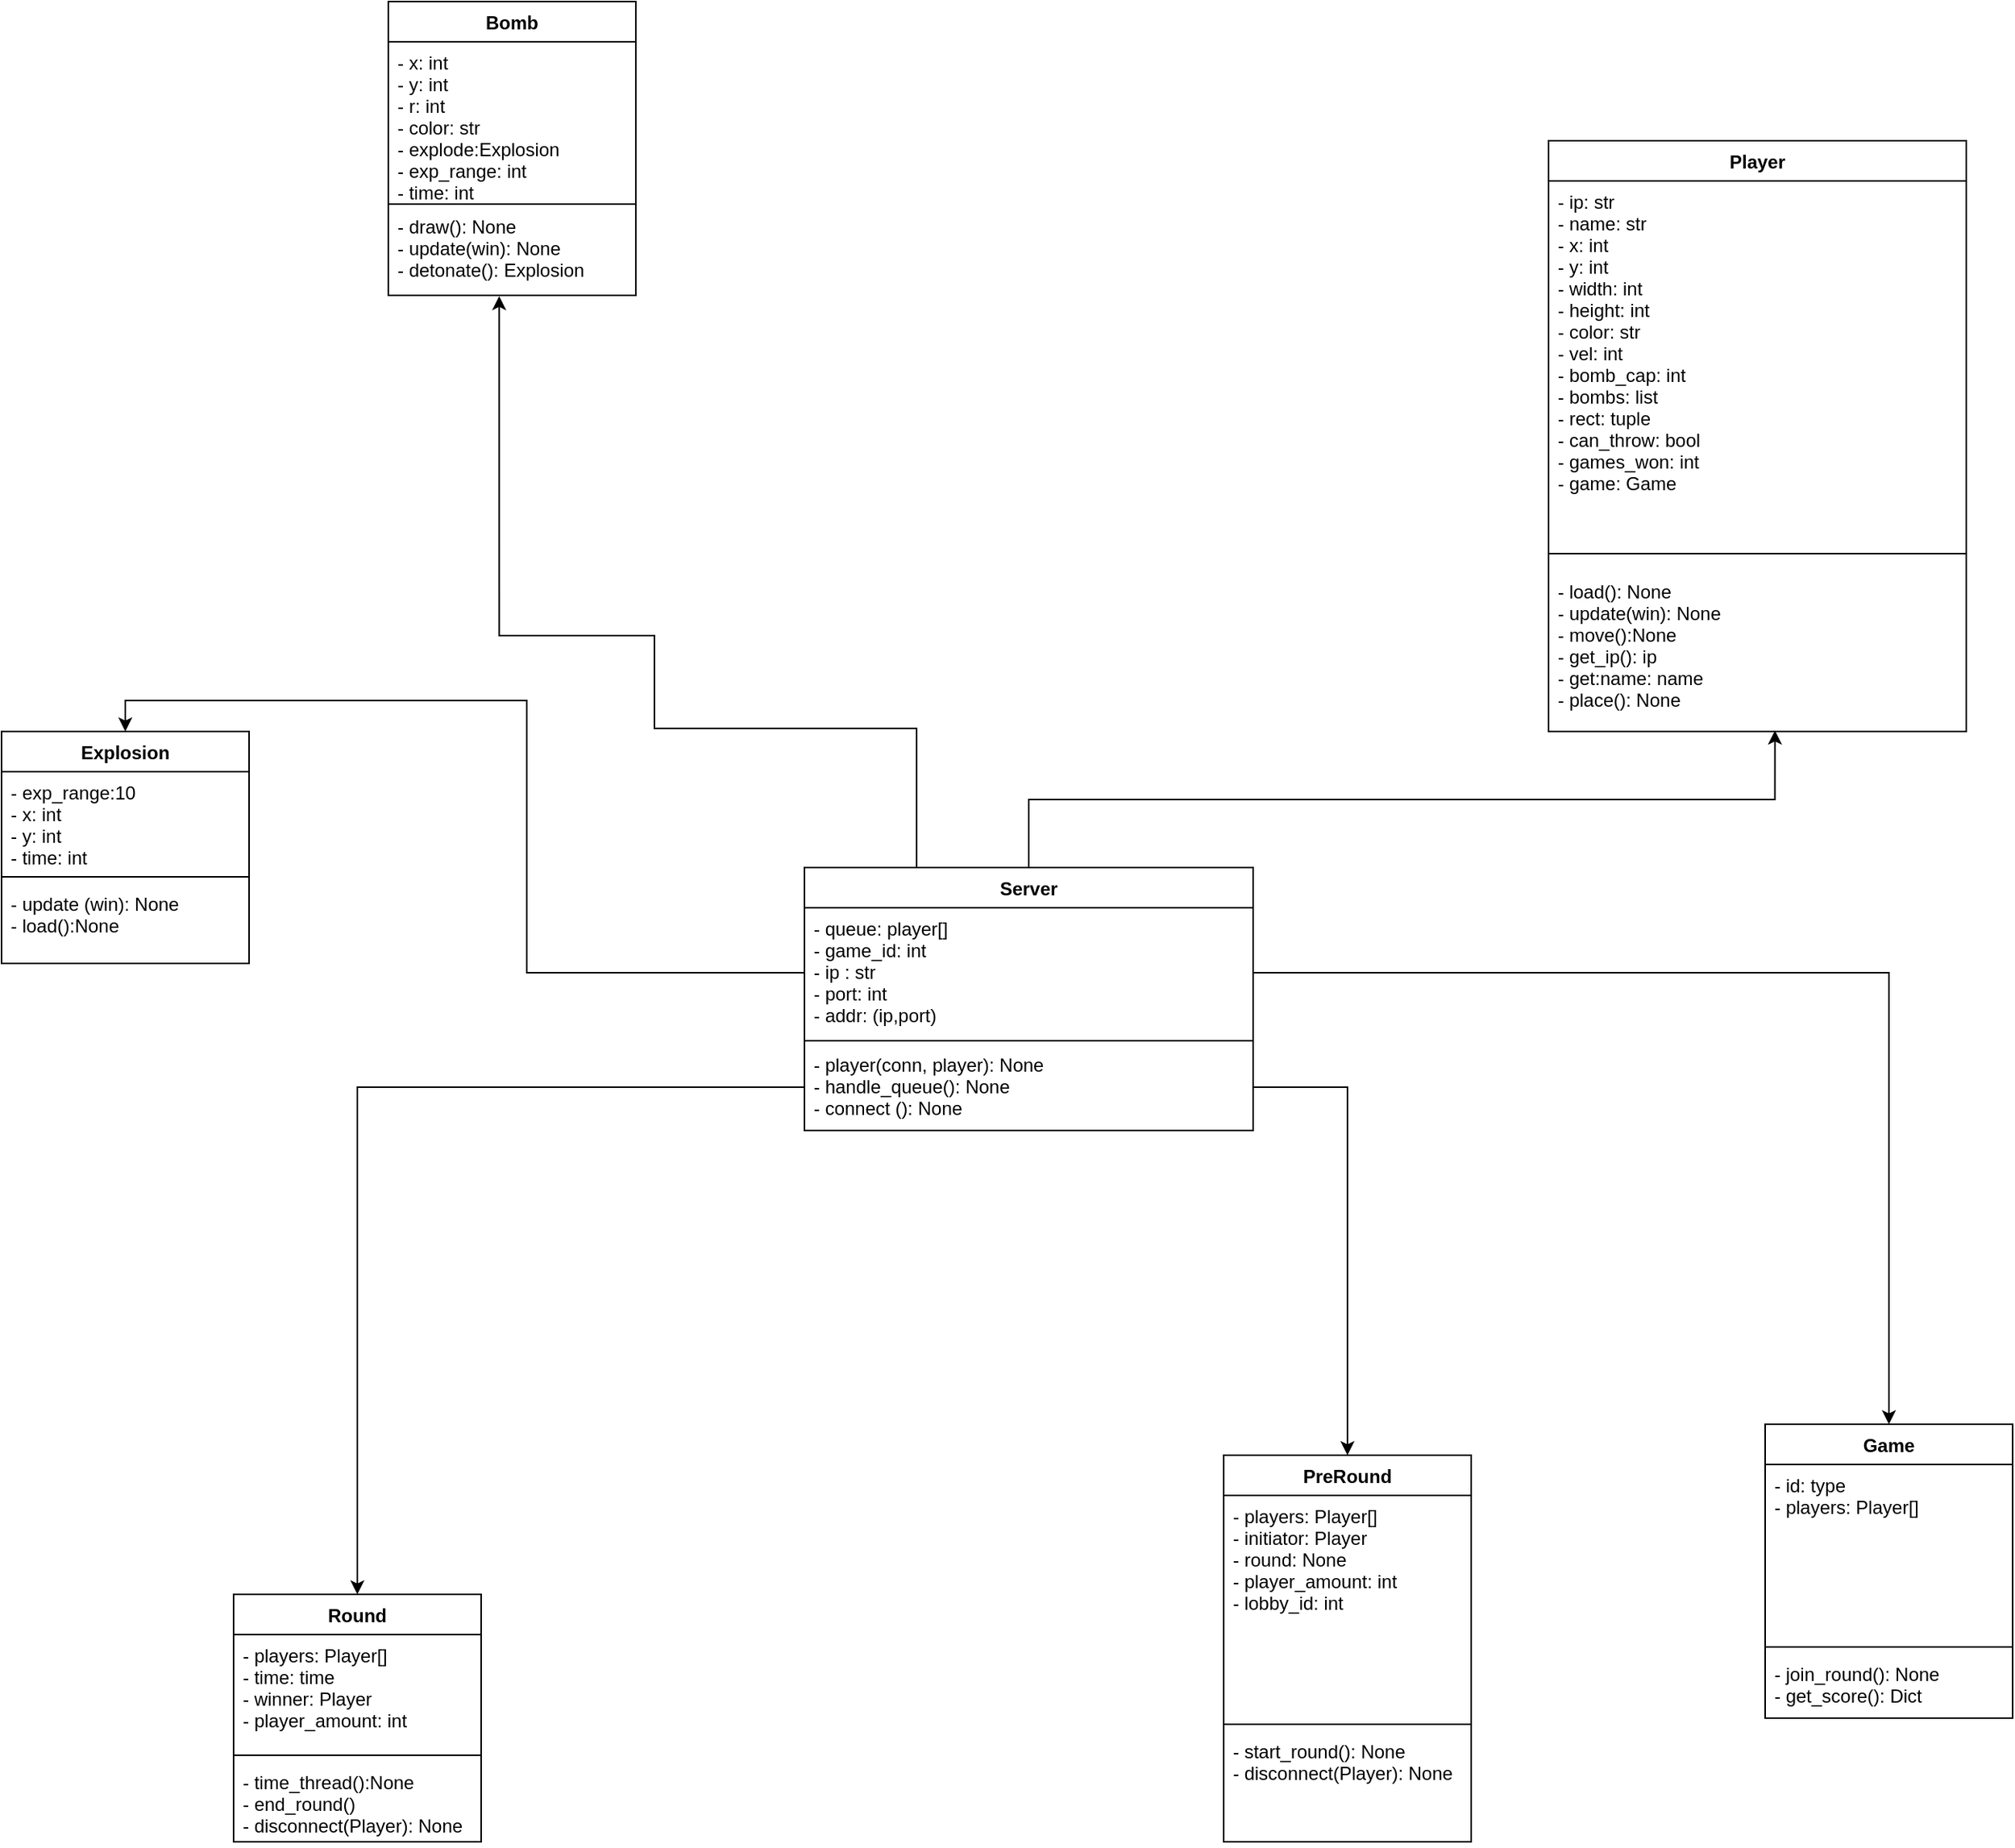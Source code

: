 <mxfile version="14.2.7" type="github">
  <diagram id="Wmp_nvGAifpqo0GNtrIs" name="Page-1">
    <mxGraphModel dx="2012" dy="1834" grid="1" gridSize="10" guides="1" tooltips="1" connect="1" arrows="1" fold="1" page="1" pageScale="1" pageWidth="827" pageHeight="1169" math="0" shadow="0">
      <root>
        <mxCell id="0" />
        <mxCell id="1" parent="0" />
        <mxCell id="6msiCI85SDnWUIfsM1__-24" style="edgeStyle=orthogonalEdgeStyle;rounded=0;orthogonalLoop=1;jettySize=auto;html=1;exitX=0.25;exitY=0;exitDx=0;exitDy=0;entryX=0.448;entryY=1.008;entryDx=0;entryDy=0;entryPerimeter=0;" parent="1" source="6msiCI85SDnWUIfsM1__-5" target="6msiCI85SDnWUIfsM1__-23" edge="1">
          <mxGeometry relative="1" as="geometry">
            <Array as="points">
              <mxPoint x="342" y="60" />
              <mxPoint x="172" y="60" />
              <mxPoint x="172" />
            </Array>
          </mxGeometry>
        </mxCell>
        <mxCell id="tGH2e8WFXt60OPMfxFF8-3" style="edgeStyle=orthogonalEdgeStyle;rounded=0;orthogonalLoop=1;jettySize=auto;html=1;entryX=0.542;entryY=0.994;entryDx=0;entryDy=0;entryPerimeter=0;" edge="1" parent="1" source="6msiCI85SDnWUIfsM1__-5" target="6msiCI85SDnWUIfsM1__-19">
          <mxGeometry relative="1" as="geometry" />
        </mxCell>
        <mxCell id="6msiCI85SDnWUIfsM1__-5" value="Server" style="swimlane;fontStyle=1;align=center;verticalAlign=top;childLayout=stackLayout;horizontal=1;startSize=26;horizontalStack=0;resizeParent=1;resizeParentMax=0;resizeLast=0;collapsible=1;marginBottom=0;" parent="1" vertex="1">
          <mxGeometry x="269" y="150" width="290" height="170" as="geometry" />
        </mxCell>
        <mxCell id="6msiCI85SDnWUIfsM1__-6" value="- queue: player[]&#xa;- game_id: int&#xa;- ip : str&#xa;- port: int&#xa;- addr: (ip,port) " style="text;strokeColor=none;fillColor=none;align=left;verticalAlign=top;spacingLeft=4;spacingRight=4;overflow=hidden;rotatable=0;points=[[0,0.5],[1,0.5]];portConstraint=eastwest;" parent="6msiCI85SDnWUIfsM1__-5" vertex="1">
          <mxGeometry y="26" width="290" height="84" as="geometry" />
        </mxCell>
        <mxCell id="6msiCI85SDnWUIfsM1__-7" value="" style="line;strokeWidth=1;fillColor=none;align=left;verticalAlign=middle;spacingTop=-1;spacingLeft=3;spacingRight=3;rotatable=0;labelPosition=right;points=[];portConstraint=eastwest;" parent="6msiCI85SDnWUIfsM1__-5" vertex="1">
          <mxGeometry y="110" width="290" height="4" as="geometry" />
        </mxCell>
        <mxCell id="6msiCI85SDnWUIfsM1__-8" value="- player(conn, player): None&#xa;- handle_queue(): None&#xa;- connect (): None&#xa;" style="text;strokeColor=none;fillColor=none;align=left;verticalAlign=top;spacingLeft=4;spacingRight=4;overflow=hidden;rotatable=0;points=[[0,0.5],[1,0.5]];portConstraint=eastwest;" parent="6msiCI85SDnWUIfsM1__-5" vertex="1">
          <mxGeometry y="114" width="290" height="56" as="geometry" />
        </mxCell>
        <mxCell id="6msiCI85SDnWUIfsM1__-9" style="edgeStyle=orthogonalEdgeStyle;rounded=0;orthogonalLoop=1;jettySize=auto;html=1;exitX=1;exitY=0.5;exitDx=0;exitDy=0;" parent="6msiCI85SDnWUIfsM1__-5" source="6msiCI85SDnWUIfsM1__-6" target="6msiCI85SDnWUIfsM1__-6" edge="1">
          <mxGeometry relative="1" as="geometry" />
        </mxCell>
        <mxCell id="6msiCI85SDnWUIfsM1__-16" value="Player" style="swimlane;fontStyle=1;align=center;verticalAlign=top;childLayout=stackLayout;horizontal=1;startSize=26;horizontalStack=0;resizeParent=1;resizeParentMax=0;resizeLast=0;collapsible=1;marginBottom=0;" parent="1" vertex="1">
          <mxGeometry x="750" y="-320" width="270" height="382" as="geometry" />
        </mxCell>
        <mxCell id="6msiCI85SDnWUIfsM1__-17" value="- ip: str&#xa;- name: str &#xa;- x: int&#xa;- y: int&#xa;- width: int&#xa;- height: int&#xa;- color: str&#xa;- vel: int&#xa;- bomb_cap: int&#xa;- bombs: list&#xa;- rect: tuple&#xa;- can_throw: bool&#xa;- games_won: int&#xa;- game: Game&#xa;&#xa;" style="text;strokeColor=none;fillColor=none;align=left;verticalAlign=top;spacingLeft=4;spacingRight=4;overflow=hidden;rotatable=0;points=[[0,0.5],[1,0.5]];portConstraint=eastwest;" parent="6msiCI85SDnWUIfsM1__-16" vertex="1">
          <mxGeometry y="26" width="270" height="230" as="geometry" />
        </mxCell>
        <mxCell id="6msiCI85SDnWUIfsM1__-18" value="" style="line;strokeWidth=1;fillColor=none;align=left;verticalAlign=middle;spacingTop=-1;spacingLeft=3;spacingRight=3;rotatable=0;labelPosition=right;points=[];portConstraint=eastwest;" parent="6msiCI85SDnWUIfsM1__-16" vertex="1">
          <mxGeometry y="256" width="270" height="22" as="geometry" />
        </mxCell>
        <mxCell id="6msiCI85SDnWUIfsM1__-19" value="- load(): None&#xa;- update(win): None&#xa;- move():None&#xa;- get_ip(): ip&#xa;- get:name: name&#xa;- place(): None" style="text;strokeColor=none;fillColor=none;align=left;verticalAlign=top;spacingLeft=4;spacingRight=4;overflow=hidden;rotatable=0;points=[[0,0.5],[1,0.5]];portConstraint=eastwest;" parent="6msiCI85SDnWUIfsM1__-16" vertex="1">
          <mxGeometry y="278" width="270" height="104" as="geometry" />
        </mxCell>
        <mxCell id="6msiCI85SDnWUIfsM1__-20" value="Bomb" style="swimlane;fontStyle=1;align=center;verticalAlign=top;childLayout=stackLayout;horizontal=1;startSize=26;horizontalStack=0;resizeParent=1;resizeParentMax=0;resizeLast=0;collapsible=1;marginBottom=0;" parent="1" vertex="1">
          <mxGeometry y="-410" width="160" height="190" as="geometry" />
        </mxCell>
        <mxCell id="6msiCI85SDnWUIfsM1__-21" value="- x: int&#xa;- y: int&#xa;- r: int&#xa;- color: str&#xa;- explode:Explosion&#xa;- exp_range: int&#xa;- time: int" style="text;strokeColor=none;fillColor=none;align=left;verticalAlign=top;spacingLeft=4;spacingRight=4;overflow=hidden;rotatable=0;points=[[0,0.5],[1,0.5]];portConstraint=eastwest;" parent="6msiCI85SDnWUIfsM1__-20" vertex="1">
          <mxGeometry y="26" width="160" height="104" as="geometry" />
        </mxCell>
        <mxCell id="6msiCI85SDnWUIfsM1__-22" value="" style="line;strokeWidth=1;fillColor=none;align=left;verticalAlign=middle;spacingTop=-1;spacingLeft=3;spacingRight=3;rotatable=0;labelPosition=right;points=[];portConstraint=eastwest;" parent="6msiCI85SDnWUIfsM1__-20" vertex="1">
          <mxGeometry y="130" width="160" height="2" as="geometry" />
        </mxCell>
        <mxCell id="6msiCI85SDnWUIfsM1__-23" value="- draw(): None&#xa;- update(win): None&#xa;- detonate(): Explosion" style="text;strokeColor=none;fillColor=none;align=left;verticalAlign=top;spacingLeft=4;spacingRight=4;overflow=hidden;rotatable=0;points=[[0,0.5],[1,0.5]];portConstraint=eastwest;" parent="6msiCI85SDnWUIfsM1__-20" vertex="1">
          <mxGeometry y="132" width="160" height="58" as="geometry" />
        </mxCell>
        <mxCell id="K1STaGKVm7pCON3N_At5-1" value="Explosion" style="swimlane;fontStyle=1;align=center;verticalAlign=top;childLayout=stackLayout;horizontal=1;startSize=26;horizontalStack=0;resizeParent=1;resizeParentMax=0;resizeLast=0;collapsible=1;marginBottom=0;" parent="1" vertex="1">
          <mxGeometry x="-250" y="62" width="160" height="150" as="geometry" />
        </mxCell>
        <mxCell id="K1STaGKVm7pCON3N_At5-2" value="- exp_range:10 &#xa;- x: int&#xa;- y: int&#xa;- time: int" style="text;strokeColor=none;fillColor=none;align=left;verticalAlign=top;spacingLeft=4;spacingRight=4;overflow=hidden;rotatable=0;points=[[0,0.5],[1,0.5]];portConstraint=eastwest;" parent="K1STaGKVm7pCON3N_At5-1" vertex="1">
          <mxGeometry y="26" width="160" height="64" as="geometry" />
        </mxCell>
        <mxCell id="K1STaGKVm7pCON3N_At5-3" value="" style="line;strokeWidth=1;fillColor=none;align=left;verticalAlign=middle;spacingTop=-1;spacingLeft=3;spacingRight=3;rotatable=0;labelPosition=right;points=[];portConstraint=eastwest;" parent="K1STaGKVm7pCON3N_At5-1" vertex="1">
          <mxGeometry y="90" width="160" height="8" as="geometry" />
        </mxCell>
        <mxCell id="K1STaGKVm7pCON3N_At5-4" value="- update (win): None&#xa;- load():None" style="text;strokeColor=none;fillColor=none;align=left;verticalAlign=top;spacingLeft=4;spacingRight=4;overflow=hidden;rotatable=0;points=[[0,0.5],[1,0.5]];portConstraint=eastwest;" parent="K1STaGKVm7pCON3N_At5-1" vertex="1">
          <mxGeometry y="98" width="160" height="52" as="geometry" />
        </mxCell>
        <mxCell id="K1STaGKVm7pCON3N_At5-5" style="edgeStyle=orthogonalEdgeStyle;rounded=0;orthogonalLoop=1;jettySize=auto;html=1;exitX=0;exitY=0.5;exitDx=0;exitDy=0;entryX=0.5;entryY=0;entryDx=0;entryDy=0;" parent="1" source="6msiCI85SDnWUIfsM1__-6" target="K1STaGKVm7pCON3N_At5-1" edge="1">
          <mxGeometry relative="1" as="geometry" />
        </mxCell>
        <mxCell id="K1STaGKVm7pCON3N_At5-6" value="Round" style="swimlane;fontStyle=1;align=center;verticalAlign=top;childLayout=stackLayout;horizontal=1;startSize=26;horizontalStack=0;resizeParent=1;resizeParentMax=0;resizeLast=0;collapsible=1;marginBottom=0;" parent="1" vertex="1">
          <mxGeometry x="-100" y="620" width="160" height="160" as="geometry" />
        </mxCell>
        <mxCell id="K1STaGKVm7pCON3N_At5-7" value="- players: Player[]&#xa;- time: time&#xa;- winner: Player&#xa;- player_amount: int" style="text;strokeColor=none;fillColor=none;align=left;verticalAlign=top;spacingLeft=4;spacingRight=4;overflow=hidden;rotatable=0;points=[[0,0.5],[1,0.5]];portConstraint=eastwest;" parent="K1STaGKVm7pCON3N_At5-6" vertex="1">
          <mxGeometry y="26" width="160" height="74" as="geometry" />
        </mxCell>
        <mxCell id="K1STaGKVm7pCON3N_At5-8" value="" style="line;strokeWidth=1;fillColor=none;align=left;verticalAlign=middle;spacingTop=-1;spacingLeft=3;spacingRight=3;rotatable=0;labelPosition=right;points=[];portConstraint=eastwest;" parent="K1STaGKVm7pCON3N_At5-6" vertex="1">
          <mxGeometry y="100" width="160" height="8" as="geometry" />
        </mxCell>
        <mxCell id="K1STaGKVm7pCON3N_At5-9" value="- time_thread():None&#xa;- end_round()&#xa;- disconnect(Player): None " style="text;strokeColor=none;fillColor=none;align=left;verticalAlign=top;spacingLeft=4;spacingRight=4;overflow=hidden;rotatable=0;points=[[0,0.5],[1,0.5]];portConstraint=eastwest;" parent="K1STaGKVm7pCON3N_At5-6" vertex="1">
          <mxGeometry y="108" width="160" height="52" as="geometry" />
        </mxCell>
        <mxCell id="K1STaGKVm7pCON3N_At5-11" style="edgeStyle=orthogonalEdgeStyle;rounded=0;orthogonalLoop=1;jettySize=auto;html=1;exitX=0;exitY=0.5;exitDx=0;exitDy=0;" parent="1" source="6msiCI85SDnWUIfsM1__-8" target="K1STaGKVm7pCON3N_At5-6" edge="1">
          <mxGeometry relative="1" as="geometry" />
        </mxCell>
        <mxCell id="K1STaGKVm7pCON3N_At5-12" value="PreRound" style="swimlane;fontStyle=1;align=center;verticalAlign=top;childLayout=stackLayout;horizontal=1;startSize=26;horizontalStack=0;resizeParent=1;resizeParentMax=0;resizeLast=0;collapsible=1;marginBottom=0;" parent="1" vertex="1">
          <mxGeometry x="540" y="530" width="160" height="250" as="geometry" />
        </mxCell>
        <mxCell id="K1STaGKVm7pCON3N_At5-13" value="- players: Player[]&#xa;- initiator: Player&#xa;- round: None&#xa;- player_amount: int&#xa;- lobby_id: int&#xa;&#xa;" style="text;strokeColor=none;fillColor=none;align=left;verticalAlign=top;spacingLeft=4;spacingRight=4;overflow=hidden;rotatable=0;points=[[0,0.5],[1,0.5]];portConstraint=eastwest;" parent="K1STaGKVm7pCON3N_At5-12" vertex="1">
          <mxGeometry y="26" width="160" height="144" as="geometry" />
        </mxCell>
        <mxCell id="K1STaGKVm7pCON3N_At5-14" value="" style="line;strokeWidth=1;fillColor=none;align=left;verticalAlign=middle;spacingTop=-1;spacingLeft=3;spacingRight=3;rotatable=0;labelPosition=right;points=[];portConstraint=eastwest;" parent="K1STaGKVm7pCON3N_At5-12" vertex="1">
          <mxGeometry y="170" width="160" height="8" as="geometry" />
        </mxCell>
        <mxCell id="K1STaGKVm7pCON3N_At5-15" value="- start_round(): None&#xa;- disconnect(Player): None&#xa;" style="text;strokeColor=none;fillColor=none;align=left;verticalAlign=top;spacingLeft=4;spacingRight=4;overflow=hidden;rotatable=0;points=[[0,0.5],[1,0.5]];portConstraint=eastwest;" parent="K1STaGKVm7pCON3N_At5-12" vertex="1">
          <mxGeometry y="178" width="160" height="72" as="geometry" />
        </mxCell>
        <mxCell id="K1STaGKVm7pCON3N_At5-16" style="edgeStyle=orthogonalEdgeStyle;rounded=0;orthogonalLoop=1;jettySize=auto;html=1;exitX=1;exitY=0.5;exitDx=0;exitDy=0;entryX=0.5;entryY=0;entryDx=0;entryDy=0;" parent="1" source="6msiCI85SDnWUIfsM1__-8" target="K1STaGKVm7pCON3N_At5-12" edge="1">
          <mxGeometry relative="1" as="geometry" />
        </mxCell>
        <mxCell id="K1STaGKVm7pCON3N_At5-17" style="edgeStyle=orthogonalEdgeStyle;rounded=0;orthogonalLoop=1;jettySize=auto;html=1;entryX=0.5;entryY=0;entryDx=0;entryDy=0;" parent="1" source="6msiCI85SDnWUIfsM1__-6" target="K1STaGKVm7pCON3N_At5-18" edge="1">
          <mxGeometry relative="1" as="geometry">
            <mxPoint x="790.0" y="320" as="targetPoint" />
          </mxGeometry>
        </mxCell>
        <mxCell id="K1STaGKVm7pCON3N_At5-18" value="Game" style="swimlane;fontStyle=1;align=center;verticalAlign=top;childLayout=stackLayout;horizontal=1;startSize=26;horizontalStack=0;resizeParent=1;resizeParentMax=0;resizeLast=0;collapsible=1;marginBottom=0;" parent="1" vertex="1">
          <mxGeometry x="890" y="510" width="160" height="190" as="geometry" />
        </mxCell>
        <mxCell id="K1STaGKVm7pCON3N_At5-19" value="- id: type&#xa;- players: Player[]&#xa;" style="text;strokeColor=none;fillColor=none;align=left;verticalAlign=top;spacingLeft=4;spacingRight=4;overflow=hidden;rotatable=0;points=[[0,0.5],[1,0.5]];portConstraint=eastwest;" parent="K1STaGKVm7pCON3N_At5-18" vertex="1">
          <mxGeometry y="26" width="160" height="114" as="geometry" />
        </mxCell>
        <mxCell id="K1STaGKVm7pCON3N_At5-20" value="" style="line;strokeWidth=1;fillColor=none;align=left;verticalAlign=middle;spacingTop=-1;spacingLeft=3;spacingRight=3;rotatable=0;labelPosition=right;points=[];portConstraint=eastwest;" parent="K1STaGKVm7pCON3N_At5-18" vertex="1">
          <mxGeometry y="140" width="160" height="8" as="geometry" />
        </mxCell>
        <mxCell id="K1STaGKVm7pCON3N_At5-21" value="- join_round(): None&#xa;- get_score(): Dict" style="text;strokeColor=none;fillColor=none;align=left;verticalAlign=top;spacingLeft=4;spacingRight=4;overflow=hidden;rotatable=0;points=[[0,0.5],[1,0.5]];portConstraint=eastwest;" parent="K1STaGKVm7pCON3N_At5-18" vertex="1">
          <mxGeometry y="148" width="160" height="42" as="geometry" />
        </mxCell>
      </root>
    </mxGraphModel>
  </diagram>
</mxfile>
